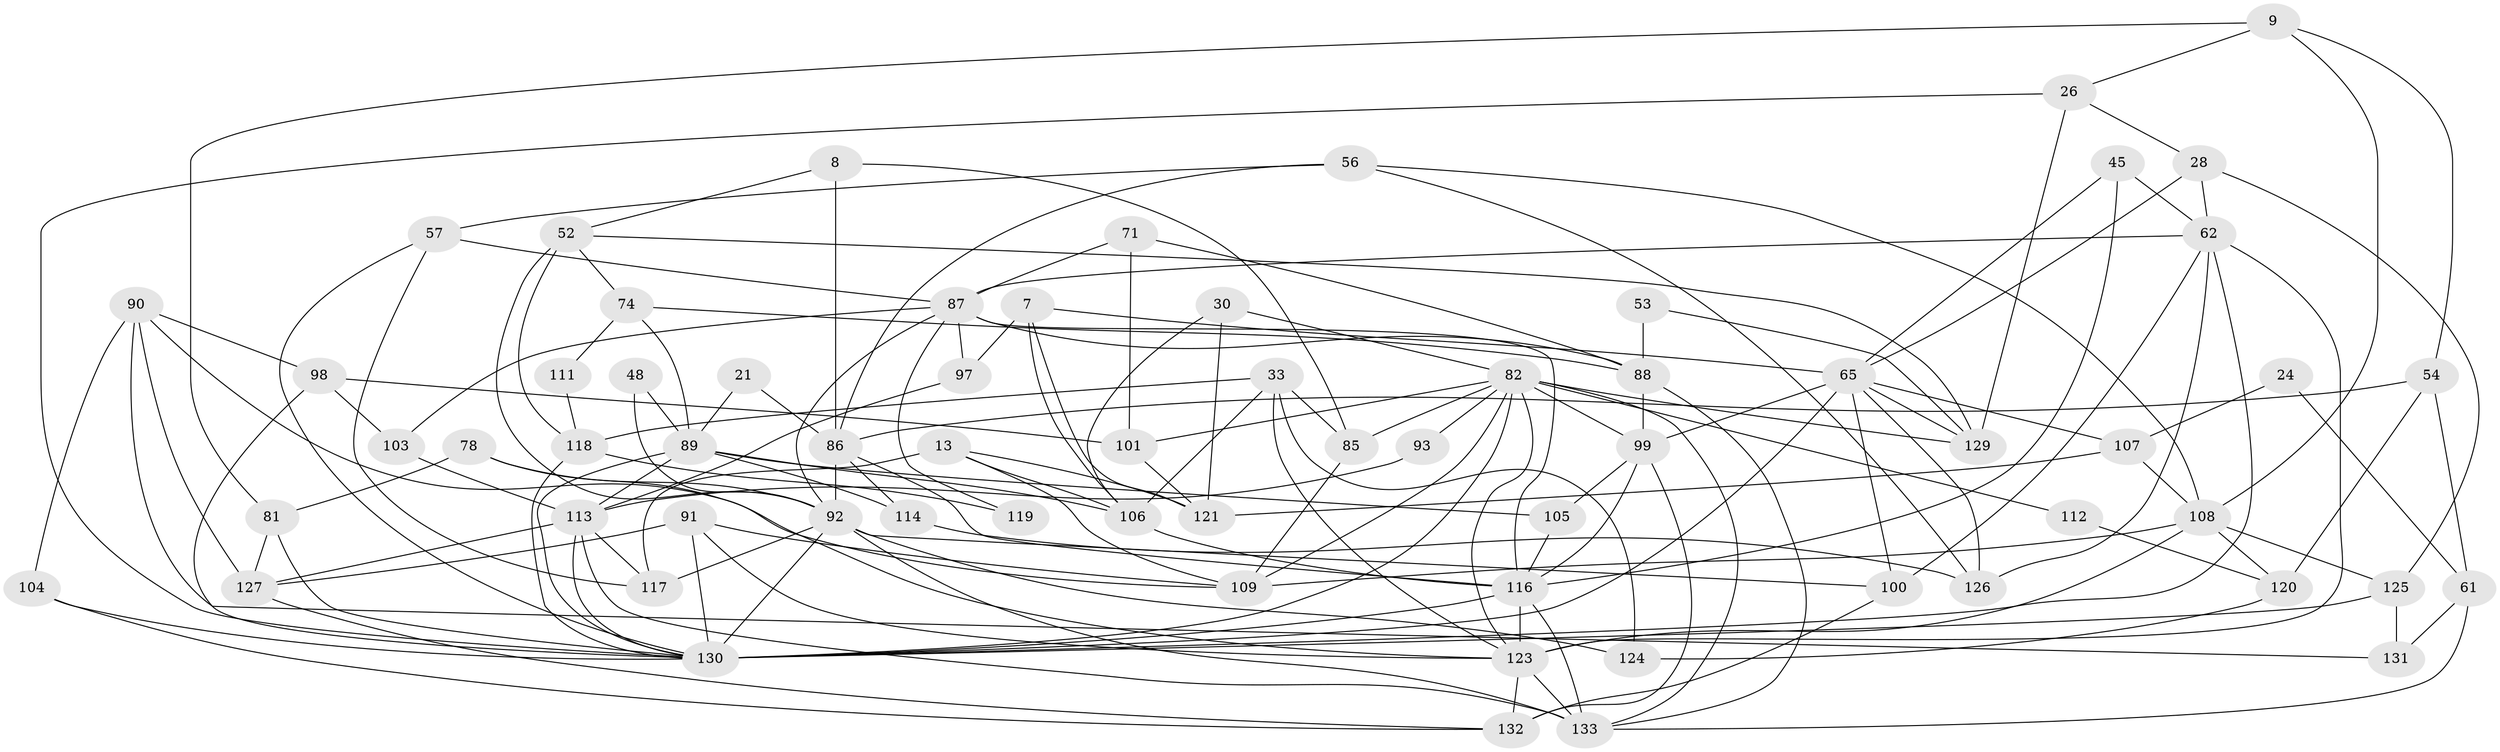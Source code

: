 // original degree distribution, {4: 0.3383458646616541, 7: 0.03759398496240601, 3: 0.2631578947368421, 2: 0.11278195488721804, 5: 0.13533834586466165, 6: 0.10526315789473684, 8: 0.007518796992481203}
// Generated by graph-tools (version 1.1) at 2025/54/03/04/25 21:54:09]
// undirected, 66 vertices, 158 edges
graph export_dot {
graph [start="1"]
  node [color=gray90,style=filled];
  7;
  8;
  9;
  13;
  21;
  24;
  26;
  28;
  30;
  33 [super="+18"];
  45;
  48;
  52;
  53;
  54;
  56;
  57;
  61;
  62 [super="+35"];
  65 [super="+25+42"];
  71 [super="+60"];
  74;
  78;
  81;
  82 [super="+51+58"];
  85 [super="+80"];
  86 [super="+68"];
  87 [super="+50+70"];
  88 [super="+73"];
  89 [super="+32+72"];
  90 [super="+34"];
  91;
  92 [super="+49+63+66"];
  93;
  97 [super="+94"];
  98;
  99 [super="+76"];
  100 [super="+84"];
  101;
  103;
  104;
  105 [super="+69"];
  106 [super="+19+79"];
  107;
  108 [super="+43"];
  109 [super="+64+6"];
  111;
  112;
  113 [super="+47"];
  114;
  116 [super="+102"];
  117;
  118 [super="+77"];
  119 [super="+10"];
  120;
  121;
  123 [super="+110+37+83+122"];
  124;
  125 [super="+38"];
  126;
  127;
  129 [super="+46"];
  130 [super="+55+128+115"];
  131;
  132 [super="+20"];
  133 [super="+96+29"];
  7 -- 121;
  7 -- 97 [weight=2];
  7 -- 65;
  7 -- 106;
  8 -- 86 [weight=2];
  8 -- 52;
  8 -- 85;
  9 -- 54;
  9 -- 26;
  9 -- 81;
  9 -- 108;
  13 -- 109;
  13 -- 117;
  13 -- 121;
  13 -- 106;
  21 -- 86 [weight=2];
  21 -- 89;
  24 -- 107;
  24 -- 61;
  26 -- 28;
  26 -- 130;
  26 -- 129;
  28 -- 62;
  28 -- 125;
  28 -- 65;
  30 -- 121;
  30 -- 106;
  30 -- 82;
  33 -- 106 [weight=2];
  33 -- 85 [weight=2];
  33 -- 118;
  33 -- 123;
  33 -- 124;
  45 -- 65;
  45 -- 62;
  45 -- 116;
  48 -- 89;
  48 -- 92;
  52 -- 74;
  52 -- 118 [weight=2];
  52 -- 129;
  52 -- 92;
  53 -- 88 [weight=2];
  53 -- 129;
  54 -- 120;
  54 -- 61;
  54 -- 86;
  56 -- 57;
  56 -- 86 [weight=2];
  56 -- 108 [weight=2];
  56 -- 126;
  57 -- 117;
  57 -- 130;
  57 -- 87;
  61 -- 131;
  61 -- 133;
  62 -- 100;
  62 -- 123 [weight=2];
  62 -- 126;
  62 -- 130 [weight=3];
  62 -- 87 [weight=2];
  65 -- 107;
  65 -- 99 [weight=3];
  65 -- 129;
  65 -- 130;
  65 -- 100;
  65 -- 126;
  71 -- 101;
  71 -- 87;
  71 -- 88;
  74 -- 88;
  74 -- 111;
  74 -- 89;
  78 -- 92;
  78 -- 123;
  78 -- 81;
  81 -- 127;
  81 -- 130;
  82 -- 93 [weight=2];
  82 -- 123 [weight=2];
  82 -- 101 [weight=2];
  82 -- 130 [weight=3];
  82 -- 99 [weight=2];
  82 -- 133;
  82 -- 109;
  82 -- 112;
  82 -- 85;
  82 -- 129;
  85 -- 109;
  86 -- 114;
  86 -- 116;
  86 -- 92;
  87 -- 88;
  87 -- 103;
  87 -- 97;
  87 -- 116;
  87 -- 119 [weight=2];
  87 -- 92;
  88 -- 99 [weight=2];
  88 -- 133 [weight=3];
  89 -- 113;
  89 -- 105 [weight=2];
  89 -- 114;
  89 -- 130 [weight=3];
  89 -- 106 [weight=2];
  90 -- 127 [weight=2];
  90 -- 131;
  90 -- 104;
  90 -- 98;
  90 -- 109;
  91 -- 123;
  91 -- 127;
  91 -- 130;
  91 -- 109;
  92 -- 124;
  92 -- 133 [weight=2];
  92 -- 130 [weight=2];
  92 -- 117;
  92 -- 100;
  93 -- 113;
  97 -- 113;
  98 -- 101;
  98 -- 103;
  98 -- 130;
  99 -- 132;
  99 -- 105;
  99 -- 116;
  100 -- 132;
  101 -- 121;
  103 -- 113;
  104 -- 132;
  104 -- 130;
  105 -- 116;
  106 -- 116 [weight=2];
  107 -- 108;
  107 -- 121;
  108 -- 120;
  108 -- 125;
  108 -- 123 [weight=3];
  108 -- 109 [weight=2];
  111 -- 118;
  112 -- 120;
  113 -- 117;
  113 -- 130;
  113 -- 133;
  113 -- 127;
  114 -- 126;
  116 -- 130 [weight=2];
  116 -- 133;
  116 -- 123 [weight=2];
  118 -- 119;
  118 -- 130;
  120 -- 124;
  123 -- 133 [weight=2];
  123 -- 132;
  125 -- 130 [weight=2];
  125 -- 131;
  127 -- 132;
}
